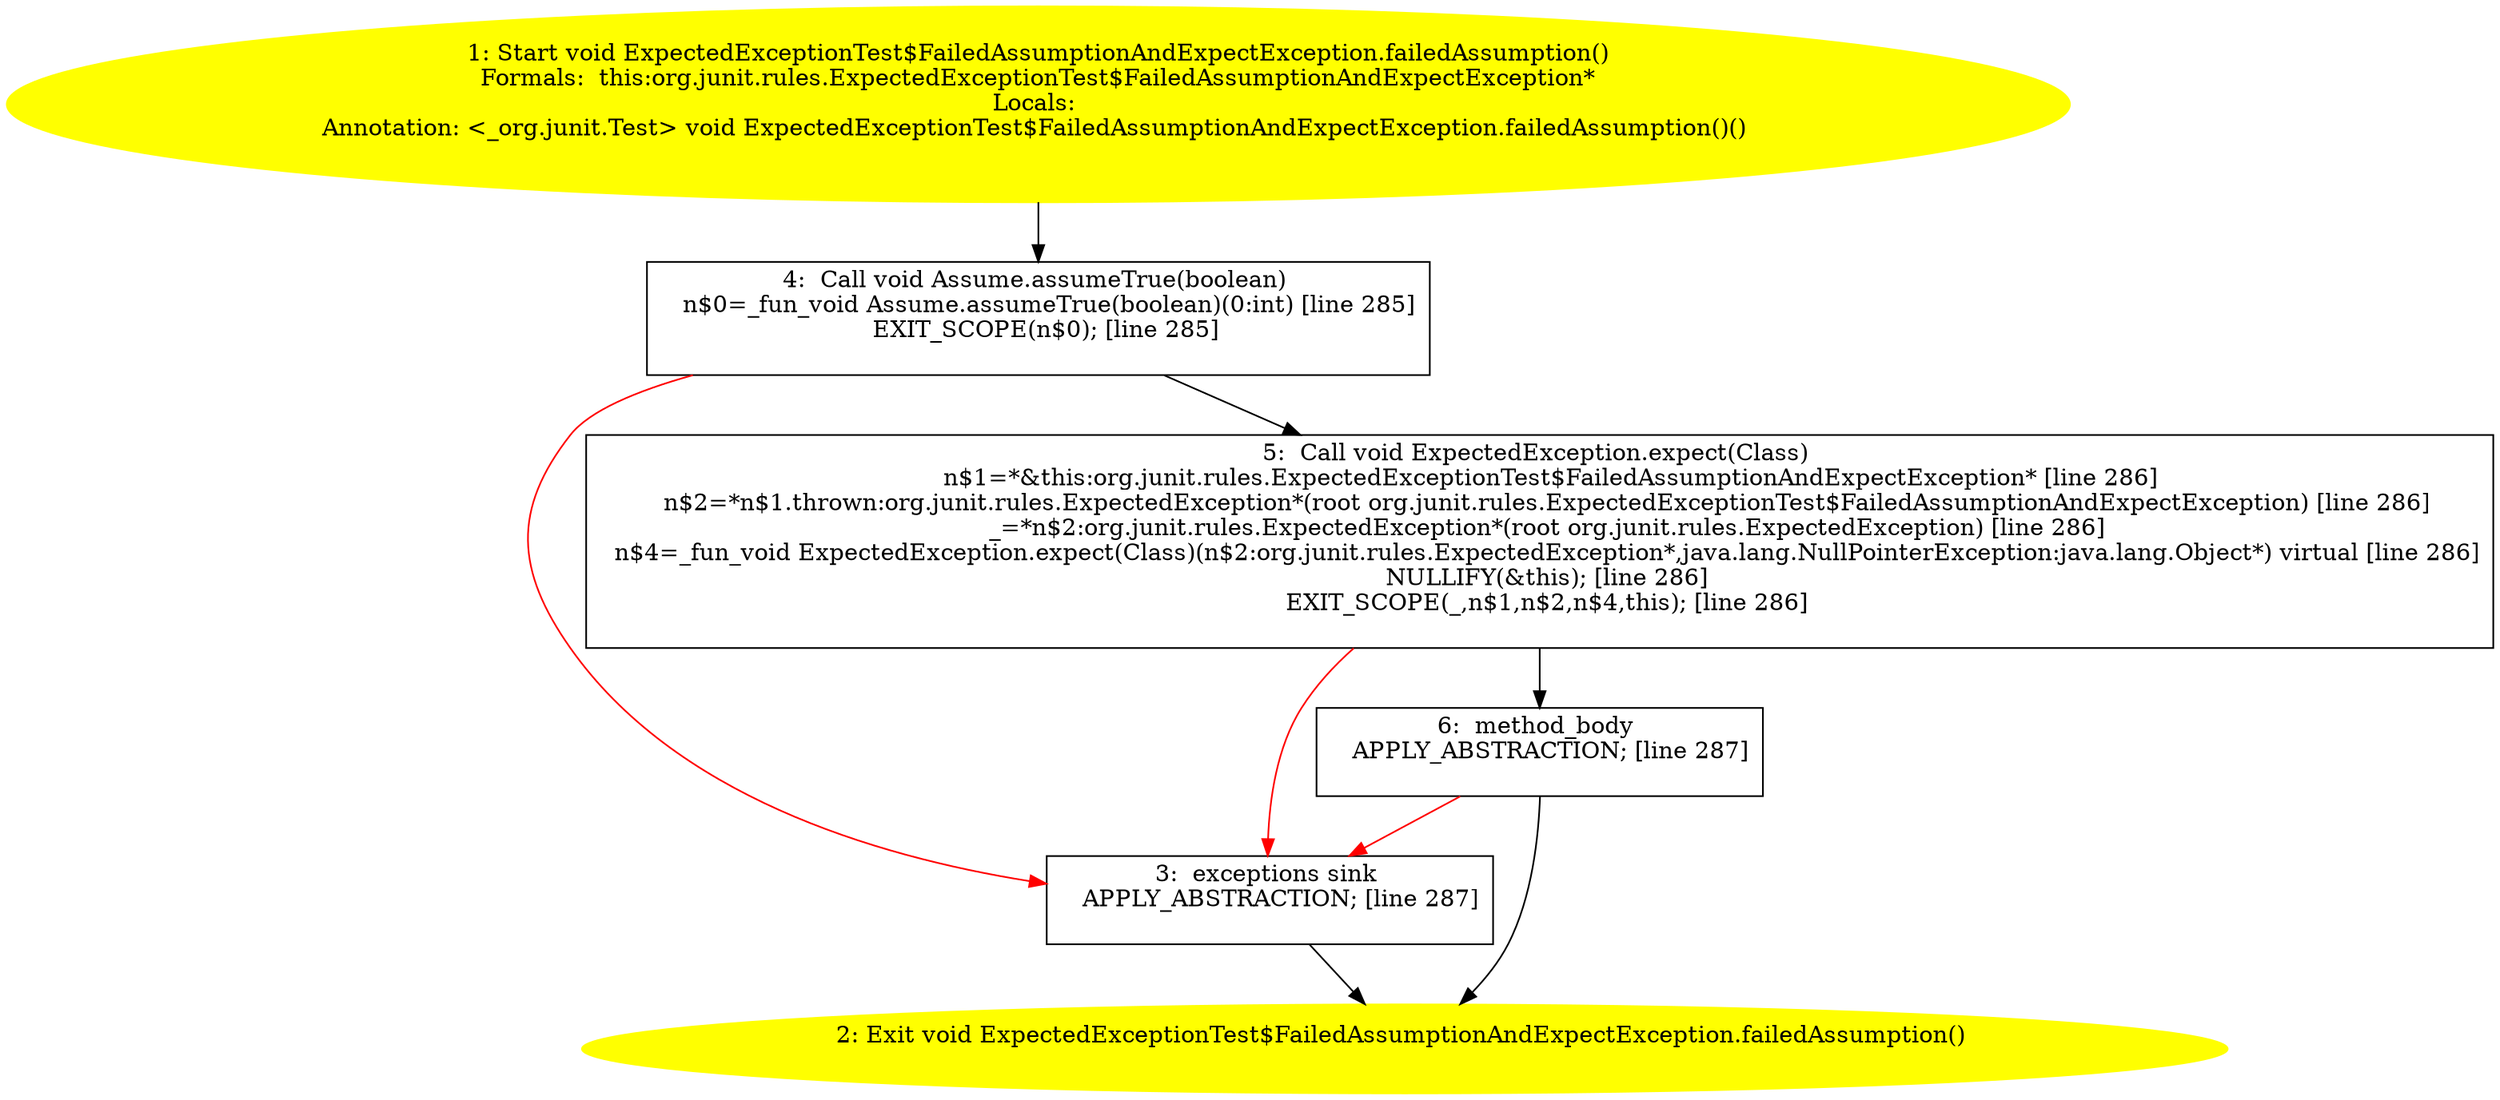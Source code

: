 /* @generated */
digraph cfg {
"org.junit.rules.ExpectedExceptionTest$FailedAssumptionAndExpectException.failedAssumption():void.34023e305adcecc8b7fe6ef74ab0f8ac_1" [label="1: Start void ExpectedExceptionTest$FailedAssumptionAndExpectException.failedAssumption()\nFormals:  this:org.junit.rules.ExpectedExceptionTest$FailedAssumptionAndExpectException*\nLocals: \nAnnotation: <_org.junit.Test> void ExpectedExceptionTest$FailedAssumptionAndExpectException.failedAssumption()() \n  " color=yellow style=filled]
	

	 "org.junit.rules.ExpectedExceptionTest$FailedAssumptionAndExpectException.failedAssumption():void.34023e305adcecc8b7fe6ef74ab0f8ac_1" -> "org.junit.rules.ExpectedExceptionTest$FailedAssumptionAndExpectException.failedAssumption():void.34023e305adcecc8b7fe6ef74ab0f8ac_4" ;
"org.junit.rules.ExpectedExceptionTest$FailedAssumptionAndExpectException.failedAssumption():void.34023e305adcecc8b7fe6ef74ab0f8ac_2" [label="2: Exit void ExpectedExceptionTest$FailedAssumptionAndExpectException.failedAssumption() \n  " color=yellow style=filled]
	

"org.junit.rules.ExpectedExceptionTest$FailedAssumptionAndExpectException.failedAssumption():void.34023e305adcecc8b7fe6ef74ab0f8ac_3" [label="3:  exceptions sink \n   APPLY_ABSTRACTION; [line 287]\n " shape="box"]
	

	 "org.junit.rules.ExpectedExceptionTest$FailedAssumptionAndExpectException.failedAssumption():void.34023e305adcecc8b7fe6ef74ab0f8ac_3" -> "org.junit.rules.ExpectedExceptionTest$FailedAssumptionAndExpectException.failedAssumption():void.34023e305adcecc8b7fe6ef74ab0f8ac_2" ;
"org.junit.rules.ExpectedExceptionTest$FailedAssumptionAndExpectException.failedAssumption():void.34023e305adcecc8b7fe6ef74ab0f8ac_4" [label="4:  Call void Assume.assumeTrue(boolean) \n   n$0=_fun_void Assume.assumeTrue(boolean)(0:int) [line 285]\n  EXIT_SCOPE(n$0); [line 285]\n " shape="box"]
	

	 "org.junit.rules.ExpectedExceptionTest$FailedAssumptionAndExpectException.failedAssumption():void.34023e305adcecc8b7fe6ef74ab0f8ac_4" -> "org.junit.rules.ExpectedExceptionTest$FailedAssumptionAndExpectException.failedAssumption():void.34023e305adcecc8b7fe6ef74ab0f8ac_5" ;
	 "org.junit.rules.ExpectedExceptionTest$FailedAssumptionAndExpectException.failedAssumption():void.34023e305adcecc8b7fe6ef74ab0f8ac_4" -> "org.junit.rules.ExpectedExceptionTest$FailedAssumptionAndExpectException.failedAssumption():void.34023e305adcecc8b7fe6ef74ab0f8ac_3" [color="red" ];
"org.junit.rules.ExpectedExceptionTest$FailedAssumptionAndExpectException.failedAssumption():void.34023e305adcecc8b7fe6ef74ab0f8ac_5" [label="5:  Call void ExpectedException.expect(Class) \n   n$1=*&this:org.junit.rules.ExpectedExceptionTest$FailedAssumptionAndExpectException* [line 286]\n  n$2=*n$1.thrown:org.junit.rules.ExpectedException*(root org.junit.rules.ExpectedExceptionTest$FailedAssumptionAndExpectException) [line 286]\n  _=*n$2:org.junit.rules.ExpectedException*(root org.junit.rules.ExpectedException) [line 286]\n  n$4=_fun_void ExpectedException.expect(Class)(n$2:org.junit.rules.ExpectedException*,java.lang.NullPointerException:java.lang.Object*) virtual [line 286]\n  NULLIFY(&this); [line 286]\n  EXIT_SCOPE(_,n$1,n$2,n$4,this); [line 286]\n " shape="box"]
	

	 "org.junit.rules.ExpectedExceptionTest$FailedAssumptionAndExpectException.failedAssumption():void.34023e305adcecc8b7fe6ef74ab0f8ac_5" -> "org.junit.rules.ExpectedExceptionTest$FailedAssumptionAndExpectException.failedAssumption():void.34023e305adcecc8b7fe6ef74ab0f8ac_6" ;
	 "org.junit.rules.ExpectedExceptionTest$FailedAssumptionAndExpectException.failedAssumption():void.34023e305adcecc8b7fe6ef74ab0f8ac_5" -> "org.junit.rules.ExpectedExceptionTest$FailedAssumptionAndExpectException.failedAssumption():void.34023e305adcecc8b7fe6ef74ab0f8ac_3" [color="red" ];
"org.junit.rules.ExpectedExceptionTest$FailedAssumptionAndExpectException.failedAssumption():void.34023e305adcecc8b7fe6ef74ab0f8ac_6" [label="6:  method_body \n   APPLY_ABSTRACTION; [line 287]\n " shape="box"]
	

	 "org.junit.rules.ExpectedExceptionTest$FailedAssumptionAndExpectException.failedAssumption():void.34023e305adcecc8b7fe6ef74ab0f8ac_6" -> "org.junit.rules.ExpectedExceptionTest$FailedAssumptionAndExpectException.failedAssumption():void.34023e305adcecc8b7fe6ef74ab0f8ac_2" ;
	 "org.junit.rules.ExpectedExceptionTest$FailedAssumptionAndExpectException.failedAssumption():void.34023e305adcecc8b7fe6ef74ab0f8ac_6" -> "org.junit.rules.ExpectedExceptionTest$FailedAssumptionAndExpectException.failedAssumption():void.34023e305adcecc8b7fe6ef74ab0f8ac_3" [color="red" ];
}
